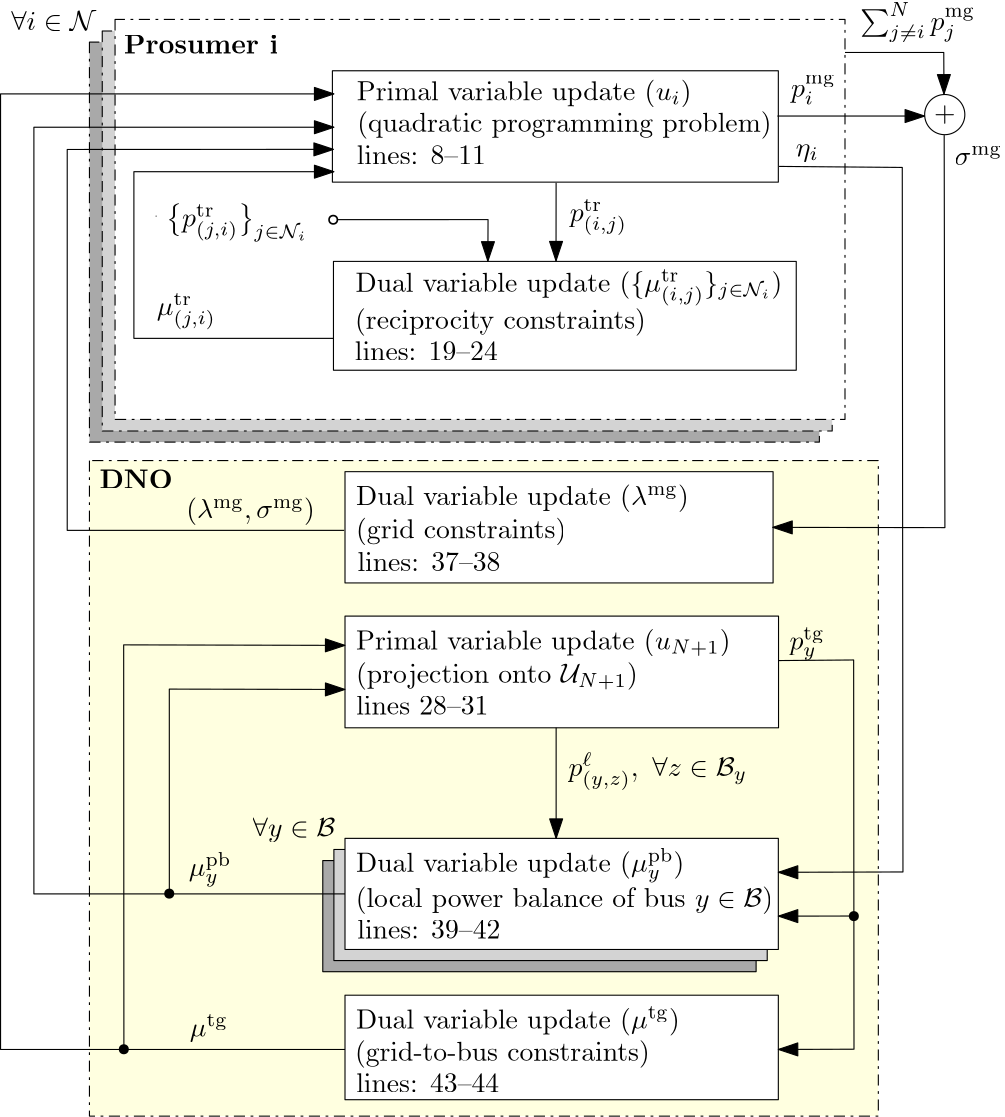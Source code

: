 <?xml version="1.0"?>
<!DOCTYPE ipe SYSTEM "ipe.dtd">
<ipe version="70218" creator="Ipe 7.2.20">
<info created="D:20201029153750" modified="D:20211123083810"/>
<ipestyle name="basic">
<symbol name="arrow/arc(spx)">
<path stroke="sym-stroke" fill="sym-stroke" pen="sym-pen">
0 0 m
-1 0.333 l
-1 -0.333 l
h
</path>
</symbol>
<symbol name="arrow/farc(spx)">
<path stroke="sym-stroke" fill="white" pen="sym-pen">
0 0 m
-1 0.333 l
-1 -0.333 l
h
</path>
</symbol>
<symbol name="arrow/ptarc(spx)">
<path stroke="sym-stroke" fill="sym-stroke" pen="sym-pen">
0 0 m
-1 0.333 l
-0.8 0 l
-1 -0.333 l
h
</path>
</symbol>
<symbol name="arrow/fptarc(spx)">
<path stroke="sym-stroke" fill="white" pen="sym-pen">
0 0 m
-1 0.333 l
-0.8 0 l
-1 -0.333 l
h
</path>
</symbol>
<symbol name="mark/circle(sx)" transformations="translations">
<path fill="sym-stroke">
0.6 0 0 0.6 0 0 e
0.4 0 0 0.4 0 0 e
</path>
</symbol>
<symbol name="mark/disk(sx)" transformations="translations">
<path fill="sym-stroke">
0.6 0 0 0.6 0 0 e
</path>
</symbol>
<symbol name="mark/fdisk(sfx)" transformations="translations">
<group>
<path fill="sym-fill">
0.5 0 0 0.5 0 0 e
</path>
<path fill="sym-stroke" fillrule="eofill">
0.6 0 0 0.6 0 0 e
0.4 0 0 0.4 0 0 e
</path>
</group>
</symbol>
<symbol name="mark/box(sx)" transformations="translations">
<path fill="sym-stroke" fillrule="eofill">
-0.6 -0.6 m
0.6 -0.6 l
0.6 0.6 l
-0.6 0.6 l
h
-0.4 -0.4 m
0.4 -0.4 l
0.4 0.4 l
-0.4 0.4 l
h
</path>
</symbol>
<symbol name="mark/square(sx)" transformations="translations">
<path fill="sym-stroke">
-0.6 -0.6 m
0.6 -0.6 l
0.6 0.6 l
-0.6 0.6 l
h
</path>
</symbol>
<symbol name="mark/fsquare(sfx)" transformations="translations">
<group>
<path fill="sym-fill">
-0.5 -0.5 m
0.5 -0.5 l
0.5 0.5 l
-0.5 0.5 l
h
</path>
<path fill="sym-stroke" fillrule="eofill">
-0.6 -0.6 m
0.6 -0.6 l
0.6 0.6 l
-0.6 0.6 l
h
-0.4 -0.4 m
0.4 -0.4 l
0.4 0.4 l
-0.4 0.4 l
h
</path>
</group>
</symbol>
<symbol name="mark/cross(sx)" transformations="translations">
<group>
<path fill="sym-stroke">
-0.43 -0.57 m
0.57 0.43 l
0.43 0.57 l
-0.57 -0.43 l
h
</path>
<path fill="sym-stroke">
-0.43 0.57 m
0.57 -0.43 l
0.43 -0.57 l
-0.57 0.43 l
h
</path>
</group>
</symbol>
<symbol name="arrow/fnormal(spx)">
<path stroke="sym-stroke" fill="white" pen="sym-pen">
0 0 m
-1 0.333 l
-1 -0.333 l
h
</path>
</symbol>
<symbol name="arrow/pointed(spx)">
<path stroke="sym-stroke" fill="sym-stroke" pen="sym-pen">
0 0 m
-1 0.333 l
-0.8 0 l
-1 -0.333 l
h
</path>
</symbol>
<symbol name="arrow/fpointed(spx)">
<path stroke="sym-stroke" fill="white" pen="sym-pen">
0 0 m
-1 0.333 l
-0.8 0 l
-1 -0.333 l
h
</path>
</symbol>
<symbol name="arrow/linear(spx)">
<path stroke="sym-stroke" pen="sym-pen">
-1 0.333 m
0 0 l
-1 -0.333 l
</path>
</symbol>
<symbol name="arrow/fdouble(spx)">
<path stroke="sym-stroke" fill="white" pen="sym-pen">
0 0 m
-1 0.333 l
-1 -0.333 l
h
-1 0 m
-2 0.333 l
-2 -0.333 l
h
</path>
</symbol>
<symbol name="arrow/double(spx)">
<path stroke="sym-stroke" fill="sym-stroke" pen="sym-pen">
0 0 m
-1 0.333 l
-1 -0.333 l
h
-1 0 m
-2 0.333 l
-2 -0.333 l
h
</path>
</symbol>
<symbol name="arrow/mid-normal(spx)">
<path stroke="sym-stroke" fill="sym-stroke" pen="sym-pen">
0.5 0 m
-0.5 0.333 l
-0.5 -0.333 l
h
</path>
</symbol>
<symbol name="arrow/mid-fnormal(spx)">
<path stroke="sym-stroke" fill="white" pen="sym-pen">
0.5 0 m
-0.5 0.333 l
-0.5 -0.333 l
h
</path>
</symbol>
<symbol name="arrow/mid-pointed(spx)">
<path stroke="sym-stroke" fill="sym-stroke" pen="sym-pen">
0.5 0 m
-0.5 0.333 l
-0.3 0 l
-0.5 -0.333 l
h
</path>
</symbol>
<symbol name="arrow/mid-fpointed(spx)">
<path stroke="sym-stroke" fill="white" pen="sym-pen">
0.5 0 m
-0.5 0.333 l
-0.3 0 l
-0.5 -0.333 l
h
</path>
</symbol>
<symbol name="arrow/mid-double(spx)">
<path stroke="sym-stroke" fill="sym-stroke" pen="sym-pen">
1 0 m
0 0.333 l
0 -0.333 l
h
0 0 m
-1 0.333 l
-1 -0.333 l
h
</path>
</symbol>
<symbol name="arrow/mid-fdouble(spx)">
<path stroke="sym-stroke" fill="white" pen="sym-pen">
1 0 m
0 0.333 l
0 -0.333 l
h
0 0 m
-1 0.333 l
-1 -0.333 l
h
</path>
</symbol>
<pen name="heavier" value="0.8"/>
<pen name="fat" value="1.2"/>
<pen name="ultrafat" value="2"/>
<symbolsize name="large" value="5"/>
<symbolsize name="small" value="2"/>
<symbolsize name="tiny" value="1.1"/>
<arrowsize name="large" value="10"/>
<arrowsize name="small" value="5"/>
<arrowsize name="tiny" value="3"/>
<color name="red" value="1 0 0"/>
<color name="blue" value="0 0 1"/>
<color name="green" value="0 1 0"/>
<color name="yellow" value="1 1 0"/>
<color name="orange" value="1 0.647 0"/>
<color name="gold" value="1 0.843 0"/>
<color name="purple" value="0.627 0.125 0.941"/>
<color name="gray" value="0.745"/>
<color name="brown" value="0.647 0.165 0.165"/>
<color name="navy" value="0 0 0.502"/>
<color name="pink" value="1 0.753 0.796"/>
<color name="seagreen" value="0.18 0.545 0.341"/>
<color name="turquoise" value="0.251 0.878 0.816"/>
<color name="violet" value="0.933 0.51 0.933"/>
<color name="darkblue" value="0 0 0.545"/>
<color name="darkcyan" value="0 0.545 0.545"/>
<color name="darkgray" value="0.663"/>
<color name="darkgreen" value="0 0.392 0"/>
<color name="darkmagenta" value="0.545 0 0.545"/>
<color name="darkorange" value="1 0.549 0"/>
<color name="darkred" value="0.545 0 0"/>
<color name="lightblue" value="0.678 0.847 0.902"/>
<color name="lightcyan" value="0.878 1 1"/>
<color name="lightgray" value="0.827"/>
<color name="lightgreen" value="0.565 0.933 0.565"/>
<color name="lightyellow" value="1 1 0.878"/>
<dashstyle name="dotted" value="[1 3] 0"/>
<dashstyle name="dashed" value="[4] 0"/>
<dashstyle name="dash dotted" value="[4 2 1 2] 0"/>
<dashstyle name="dash dot dotted" value="[4 2 1 2 1 2] 0"/>
<textsize name="large" value="\large"/>
<textsize name="Large" value="\Large"/>
<textsize name="LARGE" value="\LARGE"/>
<textsize name="huge" value="\huge"/>
<textsize name="Huge" value="\Huge"/>
<textsize name="small" value="\small"/>
<textsize name="footnote" value="\footnotesize"/>
<textsize name="tiny" value="\tiny"/>
<textstyle name="center" begin="\begin{center}" end="\end{center}"/>
<textstyle name="itemize" begin="\begin{itemize}" end="\end{itemize}"/>
<textstyle name="item" begin="\begin{itemize}\item{}" end="\end{itemize}"/>
<gridsize name="4 pts" value="4"/>
<gridsize name="8 pts (~3 mm)" value="8"/>
<gridsize name="16 pts (~6 mm)" value="16"/>
<gridsize name="32 pts (~12 mm)" value="32"/>
<gridsize name="10 pts (~3.5 mm)" value="10"/>
<gridsize name="20 pts (~7 mm)" value="20"/>
<gridsize name="14 pts (~5 mm)" value="14"/>
<gridsize name="28 pts (~10 mm)" value="28"/>
<gridsize name="56 pts (~20 mm)" value="56"/>
<anglesize name="90 deg" value="90"/>
<anglesize name="60 deg" value="60"/>
<anglesize name="45 deg" value="45"/>
<anglesize name="30 deg" value="30"/>
<anglesize name="22.5 deg" value="22.5"/>
<opacity name="10%" value="0.1"/>
<opacity name="30%" value="0.3"/>
<opacity name="50%" value="0.5"/>
<opacity name="75%" value="0.75"/>
<tiling name="falling" angle="-60" step="4" width="1"/>
<tiling name="rising" angle="30" step="4" width="1"/>
</ipestyle>
<page>
<layer name="alpha"/>
<layer name="beta"/>
<view layers="alpha" active="alpha"/>
<path layer="alpha" stroke="black" fill="lightyellow" dash="dash dotted">
128 580 m
128 344 l
412 344 l
412 580 l
h
</path>
<path matrix="1.19445 0 0 1 -87.0016 -5.35576" stroke="black" fill="darkgray" dash="dash dotted">
180 736 m
180 592 l
400 592 l
400 736 l
h
</path>
<path matrix="1.19445 0 0 1 -82.3914 -1.35576" stroke="black" fill="lightgray" dash="dash dotted">
180 736 m
180 592 l
400 592 l
400 736 l
h
</path>
<path matrix="1.19445 0 0 1 -77.7812 2.80435" stroke="black" fill="white" dash="dash dotted">
180 736 m
180 592 l
400 592 l
400 736 l
h
</path>
<path matrix="1 0 0 1 -8 -32" stroke="black" fill="darkgray">
220 468 m
220 428 l
376 428 l
376 468 l
h
</path>
<path matrix="1 0 0 1 -4 -28" stroke="black" fill="lightgray">
220 468 m
220 428 l
376 428 l
376 468 l
h
</path>
<path matrix="1 0 0 1 0 -24" stroke="black" fill="white">
220 468 m
220 428 l
376 428 l
376 468 l
h
</path>
<text layer="beta" matrix="1 0 0 1 0 44" transformations="translations" pos="224 768" stroke="black" type="label" width="62.82" height="6.918" depth="0" valign="baseline">Initialization:
</text>
<text matrix="1 0 0 1 0 44" transformations="translations" pos="224 756" stroke="black" type="label" width="146.23" height="6.926" depth="1.93" valign="baseline">- primal, dual, and aux. variables</text>
<text matrix="1 0 0 1 0 44" transformations="translations" pos="224 744" stroke="black" type="label" width="47.212" height="6.661" depth="1.93" valign="baseline">- step sizes</text>
<path matrix="1 0 0 1 0 44" stroke="black">
216 780 m
216 736 l
376 736 l
376 780 l
h
</path>
<text layer="alpha" matrix="1 0 0 1 0.27022 5.67462" transformations="translations" pos="224 704" stroke="black" type="label" width="120.463" height="7.473" depth="2.49" valign="baseline">Primal variable update ($u_i$)</text>
<text matrix="1 0 0 1 0.380335 6.39475" transformations="translations" pos="224 692" stroke="black" type="label" width="149.274" height="7.473" depth="2.49" valign="baseline">(quadratic programming problem)</text>
<path matrix="1.00334 0 0 1.11343 -1.25596 -76.8921" stroke="black">
216 716 m
216 680 l
376 680 l
376 716 l
h
</path>
<text matrix="1 0 0 1 -0.372057 -8.54032" transformations="translations" pos="224 636" stroke="black" type="label" width="104.802" height="7.473" depth="2.49" valign="baseline">(reciprocity constraints)</text>
<path matrix="1.04127 0 0 0.979477 -9.06903 1.33046" stroke="black">
216 664 m
216 624 l
376 624 l
376 664 l
h
</path>
<path stroke="black" arrow="normal/normal">
296 680 m
295.969 651.895 l
</path>
<text matrix="1 0 0 1 0.884801 6.18898" transformations="translations" pos="300 660" stroke="black" type="label" width="20.622" height="7.907" depth="4.95" valign="baseline" style="math">p_{(i,j)}^{\mathrm{tr}}</text>
<path stroke="black" arrow="normal/normal">
217.47 666.73 m
271.497 666.751 l
271.432 651.799 l
</path>
<text matrix="1 0 0 1 -92.1863 15.0446" transformations="translations" pos="192 720" stroke="black" type="label" width="30.786" height="6.918" depth="0.39" valign="baseline" style="math">\forall i \in \mathcal{N}</text>
<path matrix="1.00044 0 0 1.25646 -0.0958523 -194.693" stroke="black" fill="white">
220 572 m
220 540 l
376 540 l
376 572 l
h
</path>
<path matrix="0.98788 0 0 1.43028 2.66632 -162.023" stroke="black" fill="white">
220 516 m
220 488 l
376 488 l
376 516 l
h
</path>
<text matrix="1 0 0 1 0 -48" transformations="translations" pos="224 560" stroke="black" type="label" width="134.79" height="7.473" depth="2.49" valign="baseline">Primal variable update ($u_{N+1}$)</text>
<text matrix="1 0 0 1 0 -48" transformations="translations" pos="224 548" stroke="black" type="label" width="101.394" height="7.473" depth="2.49" valign="baseline">(projection onto $\mathcal{U}_{N+1}$)</text>
<text transformations="translations" pos="188 664" stroke="black" type="label" width="0" height="0" depth="0" valign="baseline"></text>
<text matrix="1 0 0 1 0 96" transformations="translations" pos="224 468" stroke="black" type="label" width="119.77" height="7.473" depth="2.49" valign="baseline">Dual variable update ($\lambda^{\mathrm{mg}}$)</text>
<text matrix="1 0 0 1 0 96" transformations="translations" pos="224 456" stroke="black" type="label" width="79.037" height="7.473" depth="2.49" valign="baseline">(grid constraints) </text>
<path stroke="black" arrow="normal/normal">
219.702 554.867 m
120.002 554.867 l
120 692 l
215.814 692.035 l
</path>
<text matrix="1 0 0 1 0 -24" transformations="translations" pos="224 456" stroke="black" type="label" width="118.138" height="8.457" depth="3.82" valign="baseline">Dual variable update ($\mu_y^{\mathrm{pb}}$)</text>
<text matrix="1 0 0 1 -0.14094 -24.7047" transformations="translations" pos="224 444" stroke="black" type="label" width="153.586" height="7.473" depth="2.49" valign="baseline">(local power balance of bus $y \in \mathcal B$) </text>
<text matrix="1 0 0 1 -37.279 12.6718" transformations="translations" pos="224 432" stroke="black" type="label" width="29.8" height="6.926" depth="1.93" valign="baseline" style="math">\forall y \in \mathcal B</text>
<path matrix="13.1727 0 0 1.65981 -3603.11 -332.792" stroke="black" arrow="normal/normal">
296 492 m
296 468 l
</path>
<path stroke="black" arrow="normal/normal">
376.252 685.898 m
420.619 685.528 l
420.865 431.903 l
376.006 431.779 l
</path>
<path matrix="1 0 0 1.17585 0 -92.21" stroke="black" fill="white">
220 408 m
220 376 l
376 376 l
376 408 l
h
</path>
<text matrix="1 0 0 1 0 -32.464" transformations="translations" pos="224 408" stroke="black" type="label" width="116.53" height="7.905" depth="2.49" valign="baseline">Dual variable update ($\mu^{\mathrm{tg}}$)</text>
<text matrix="1 0 0 1 -0.415998 -32.048" transformations="translations" pos="224 396" stroke="black" type="label" width="106.213" height="7.473" depth="2.49" valign="baseline">(grid-to-bus constraints)</text>
<path stroke="black">
224 564 m
224 564 l
224 564 l
224 564 l
h
</path>
<path stroke="black">
224 564 m
224 564 l
224 564 l
224 564 l
h
</path>
<text matrix="1 0 0 1 34.8189 -48.6814" transformations="translations" pos="128 608" stroke="black" type="label" width="46.281" height="7.473" depth="2.49" valign="baseline" style="math">(\lambda^{\mathrm{mg}},\sigma^{\mathrm{mg}})</text>
<text matrix="1 0 0 1 80.533 50.9678" transformations="translations" pos="300 660" stroke="black" type="label" width="16.134" height="7.787" depth="2.78" valign="baseline" style="math">p_{i}^{\mathrm{mg}}</text>
<path matrix="1 0 0 0.9375 0 39" stroke="black" arrow="normal/normal">
216 624 m
144 624 l
144 688 l
216 688 l
</path>
<path stroke="black" cap="1">
152 668 m
152 668 l
</path>
<text matrix="1 0 0 1 -147.73 -27.73" transformations="translations" pos="300 660" stroke="black" type="label" width="21.183" height="7.907" depth="4.95" valign="baseline" style="math">\mu_{(j,i)}^{\mathrm{tr}}</text>
<text matrix="1 0 0 1 0.415998 -193.568" transformations="translations" pos="300 660" stroke="black" type="label" width="64.35" height="8.461" depth="4.95" valign="baseline" style="math">p_{(y,z)}^{\ell}, \ \forall z \in \mathcal B_y</text>
<text matrix="1 0 0 1 80 -148" transformations="translations" pos="300 660" stroke="black" type="label" width="12.702" height="7.904" depth="3.82" valign="baseline" style="math">p_{y}^{\mathrm{tg}}</text>
<path matrix="1 0 0 0.971831 0 11.9437" stroke="black" arrow="normal/normal">
220 424 m
108 424 l
108 708 l
216 708 l
</path>
<text matrix="1 0 0 1 -136.213 -229.543" transformations="translations" pos="300 660" stroke="black" type="label" width="15.301" height="8.457" depth="3.82" valign="baseline" style="math">\mu_y^{\mathrm{pb}}</text>
<path stroke="black" arrow="normal/normal">
220 368 m
96 368 l
96 712 l
216 712 l
</path>
<text matrix="1 0 0 1 -135.862 -287.298" transformations="translations" pos="300 660" stroke="black" type="label" width="13.693" height="7.912" depth="1.93" valign="baseline" style="math">\mu^{\mathrm{tg}}</text>
<use matrix="1 0 0 1 44.3704 -135.929" name="mark/disk(sx)" pos="96 504" size="normal" stroke="black"/>
<use matrix="1 0 0 1 48.7285 -91.8993" name="mark/disk(sx)" pos="108 516" size="normal" stroke="black"/>
<path stroke="black" arrow="normal/normal">
376 508 m
403.114 508.214 l
403.237 368.091 l
376 368 l
</path>
<path stroke="black" arrow="normal/normal">
403.237 416.031 m
376 416 l
</path>
<use matrix="1 0 0 1 -12.8169 0" name="mark/disk(sx)" pos="416 416" size="normal" stroke="black"/>
<text matrix="1 0 0 1 -60.3901 -150.026" transformations="translations" pos="192 720" stroke="black" type="label" width="26.359" height="6.835" depth="0" valign="baseline">\textbf{DNO}</text>
<text matrix="1 0 0 1 -33.7253 -46.4213" transformations="translations" pos="416 736" stroke="black" type="label" width="8.264" height="4.297" depth="1.93" valign="baseline" style="math">\eta_i</text>
<text matrix="1 0 0 1 -0.3702 1.25043" transformations="translations" pos="224.576 685.4" stroke="black" type="label" width="46.548" height="6.918" depth="0" valign="baseline">lines: 8--11</text>
<text matrix="1 0 0 1 -1.02422 4.74525" transformations="translations" pos="224.527 611.345" stroke="black" type="label" width="51.529" height="6.918" depth="0" valign="baseline">lines: 19--24</text>
<text matrix="1 0 0 1 -0.616195 -0.862673" transformations="translations" pos="224.639 489.438" stroke="black" type="label" width="47.655" height="6.918" depth="0" valign="baseline">lines 28--31</text>
<text matrix="1 0 0 1 -1.24799 -3.95198" transformations="translations" pos="225.671 411.853" stroke="black" type="label" width="51.529" height="6.918" depth="0" valign="baseline">lines: 39--42</text>
<text matrix="1 0 0 1 -0.415998 -3.11998" transformations="translations" pos="224.423 355.693" stroke="black" type="label" width="51.529" height="6.918" depth="0" valign="baseline">lines: 43--44</text>
<text matrix="1 0 0 1 -9.92651 -2.72178" transformations="translations" pos="150.28 729.262" stroke="black" type="label" width="55.681" height="6.918" depth="0" valign="baseline">\textbf{Prosumer $\mathbf i$}</text>
<text matrix="1 0 0 1 -6.6314 -5.41955" transformations="translations" pos="231.091 545.665" stroke="black" type="label" width="51.529" height="6.918" depth="0" valign="baseline">lines: 37--38</text>
<path matrix="0.992317 0.123719 -0.123719 0.992317 76.9872 -38.3653" stroke="black">
7.23341 0 0 7.23341 448.077 692.801 e
</path>
<path stroke="black" rarrow="normal/normal">
428.639 704.029 m
375.805 704.029 l
376.125 704.029 l
</path>
<path stroke="black" rarrow="normal/normal">
435.63 711.949 m
435.557 726.918 l
399.997 726.918 l
</path>
<text matrix="1 0 0 1 -8.01054 -2.34154" transformations="translations" pos="413.479 737.378" stroke="black" type="label" width="41.443" height="9.769" depth="4.35" valign="baseline" style="math">\sum_{j \neq i }^N p_j^{\mathrm{mg}}</text>
<text matrix="1 0 0 1 -3.69717 -3.45069" transformations="translations" pos="435.766 705.574" stroke="black" type="label" width="7.749" height="5.812" depth="0.83" valign="baseline" style="math">+</text>
<path stroke="black" rarrow="normal/normal">
374.004 555.951 m
435.965 555.863 l
435.704 697.124 l
435.698 697.132 l
</path>
<path stroke="black" rarrow="normal/normal">
219.958 513.467 m
140.323 513.654 l
140.401 368.138 l
</path>
<path stroke="black" rarrow="normal/normal">
219.958 497.602 m
156.75 497.727 l
156.761 424.21 l
</path>
<text matrix="1 0 0 1 2.904 -3.93563" transformations="translations" pos="152.642 668.164" stroke="black" type="label" width="54.384" height="8.469" depth="5.34" valign="baseline">$ \big\{ p_{(j,i)}^{\mathrm{tr}} \big\}_{j \in \mathcal N_i}$
</text>
<text matrix="1 0 0 1 -0.210833 -7.19147" transformations="translations" pos="224 648" stroke="black" type="label" width="153.659" height="7.907" depth="4.95" valign="baseline">Dual variable update ($\{ \mu_{(i,j)}^{\mathrm{tr}} \}_{j \in \mathcal N_i}$)</text>
<use matrix="1 0 0 1 -12.8483 1.29524" name="mark/circle(sx)" pos="228.607 665.402" size="normal" stroke="black"/>
<text matrix="1 0 0 1 5.76261 137.773" transformations="translations" pos="433.658 548.666" stroke="black" type="label" width="17.172" height="6.618" depth="0" valign="baseline" style="math">\sigma^{\mathrm{mg}}</text>
</page>
</ipe>
